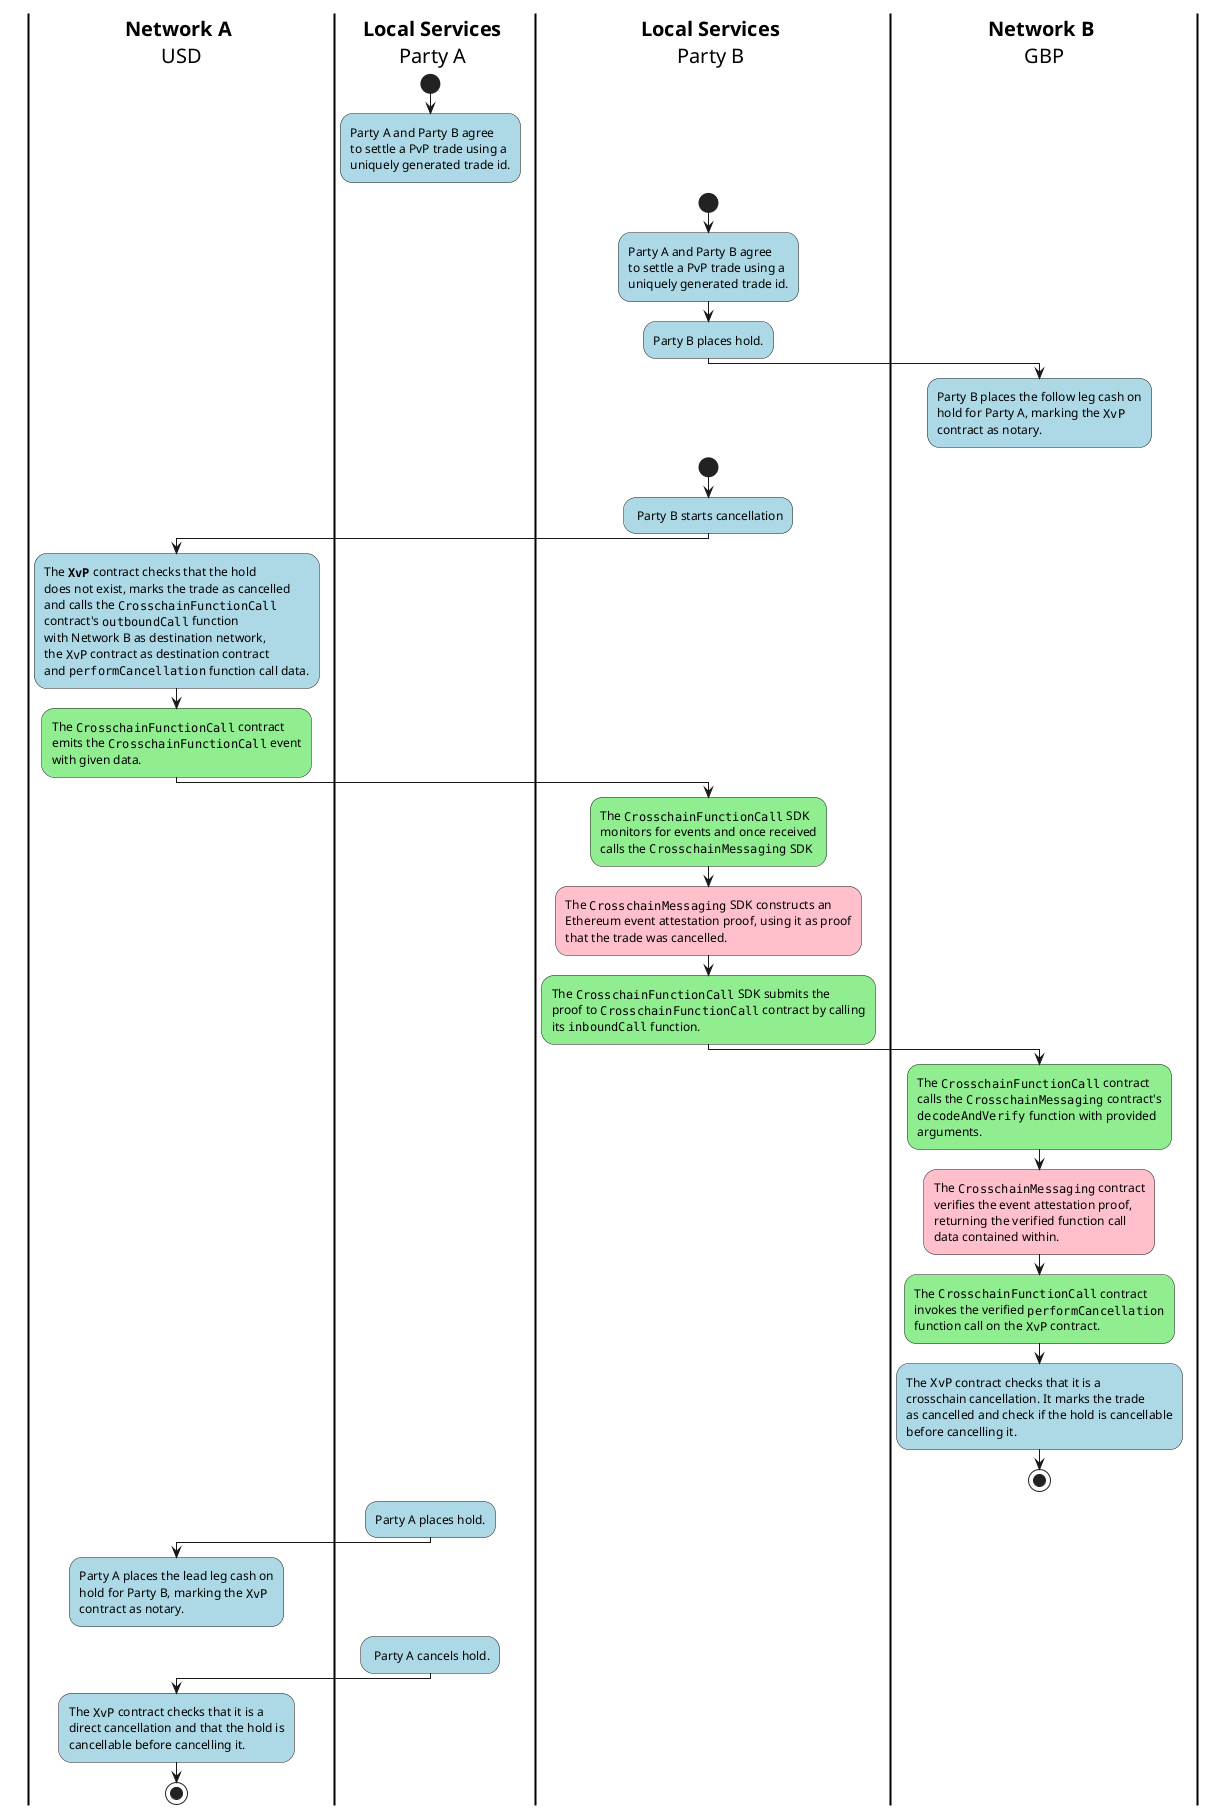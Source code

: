 @startuml 2_3_2_pvp_cancellation_on_lead_ledger_activity_diagram
skinparam ActivityBackgroundColor LightBlue
skinparam activityDiamondBackgroundColor transparent
skinparam defaultTextAlignment left
skinparam shadowing false
skinparam Swimlane {
  TitleFontColor black
  TitleFontSize 20
  BorderColor black
  BorderThickness 2
  width same
}

| **Network A**\n        USD  |
| **Local Services**\n        Party A |
| **Local Services**\n        Party B |

| **Local Services**\n        Party A |

  start
  :Party A and Party B agree
  to settle a PvP trade using a
  uniquely generated trade id.;
  detach

| **Local Services**\n        Party B |

  start
  :Party A and Party B agree
  to settle a PvP trade using a
  uniquely generated trade id.;
  :Party B places hold.;

| **Network B**\n        GBP |

  :Party B places the follow leg cash on
  hold for Party A, marking the ""XvP""
  contract as notary.;
  detach

| **Local Services**\n        Party B |
  start
  : Party B starts cancellation;

| **Network A**\n        USD  |

  :The ""**XvP**"" contract checks that the hold
  does not exist, marks the trade as cancelled
  and calls the ""CrosschainFunctionCall""
  contract's ""outboundCall"" function
  with Network B as destination network,
  the ""XvP"" contract as destination contract
  and ""performCancellation"" function call data.;
  #lightGreen:The ""CrosschainFunctionCall"" contract
  emits the ""CrosschainFunctionCall"" event
  with given data.;

| **Local Services**\n        Party B |

   #lightGreen:The ""CrosschainFunctionCall"" SDK
   monitors for events and once received
   calls the ""CrosschainMessaging"" SDK;
   #Pink:The ""CrosschainMessaging"" SDK constructs an
   Ethereum event attestation proof, using it as proof
   that the trade was cancelled.;
   #lightGreen:The ""CrosschainFunctionCall"" SDK submits the
   proof to ""CrosschainFunctionCall"" contract by calling
   its ""inboundCall"" function.;

| **Network B**\n        GBP |

  #lightGreen:The ""CrosschainFunctionCall"" contract
  calls the ""CrosschainMessaging"" contract's
  ""decodeAndVerify"" function with provided
  arguments.;
  #Pink:The ""CrosschainMessaging"" contract
  verifies the event attestation proof,
  returning the verified function call
  data contained within.;
  #lightGreen:The ""CrosschainFunctionCall"" contract
  invokes the verified ""performCancellation""
  function call on the ""XvP"" contract.;
  :The ""XvP"" contract checks that it is a
  crosschain cancellation. It marks the trade
  as cancelled and check if the hold is cancellable
  before cancelling it.;
  stop

| **Local Services**\n        Party A |

  :Party A places hold.;

| **Network A**\n        USD  |

  :Party A places the lead leg cash on
  hold for Party B, marking the ""XvP""
  contract as notary.;
  detach


| **Local Services**\n        Party A |

: Party A cancels hold.;

| **Network A**\n        USD  |

  :The ""XvP"" contract checks that it is a
  direct cancellation and that the hold is
  cancellable before cancelling it.;
  stop

@enduml

